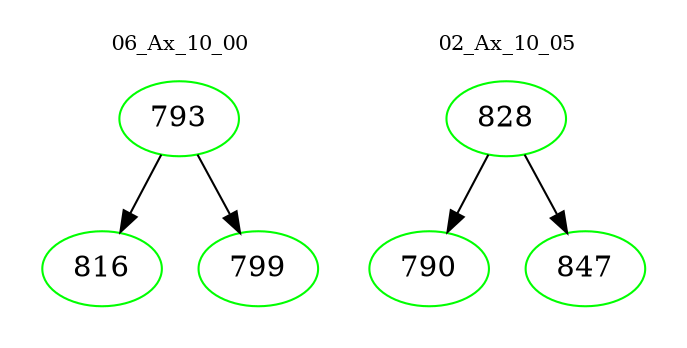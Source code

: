 digraph{
subgraph cluster_0 {
color = white
label = "06_Ax_10_00";
fontsize=10;
T0_793 [label="793", color="green"]
T0_793 -> T0_816 [color="black"]
T0_816 [label="816", color="green"]
T0_793 -> T0_799 [color="black"]
T0_799 [label="799", color="green"]
}
subgraph cluster_1 {
color = white
label = "02_Ax_10_05";
fontsize=10;
T1_828 [label="828", color="green"]
T1_828 -> T1_790 [color="black"]
T1_790 [label="790", color="green"]
T1_828 -> T1_847 [color="black"]
T1_847 [label="847", color="green"]
}
}
